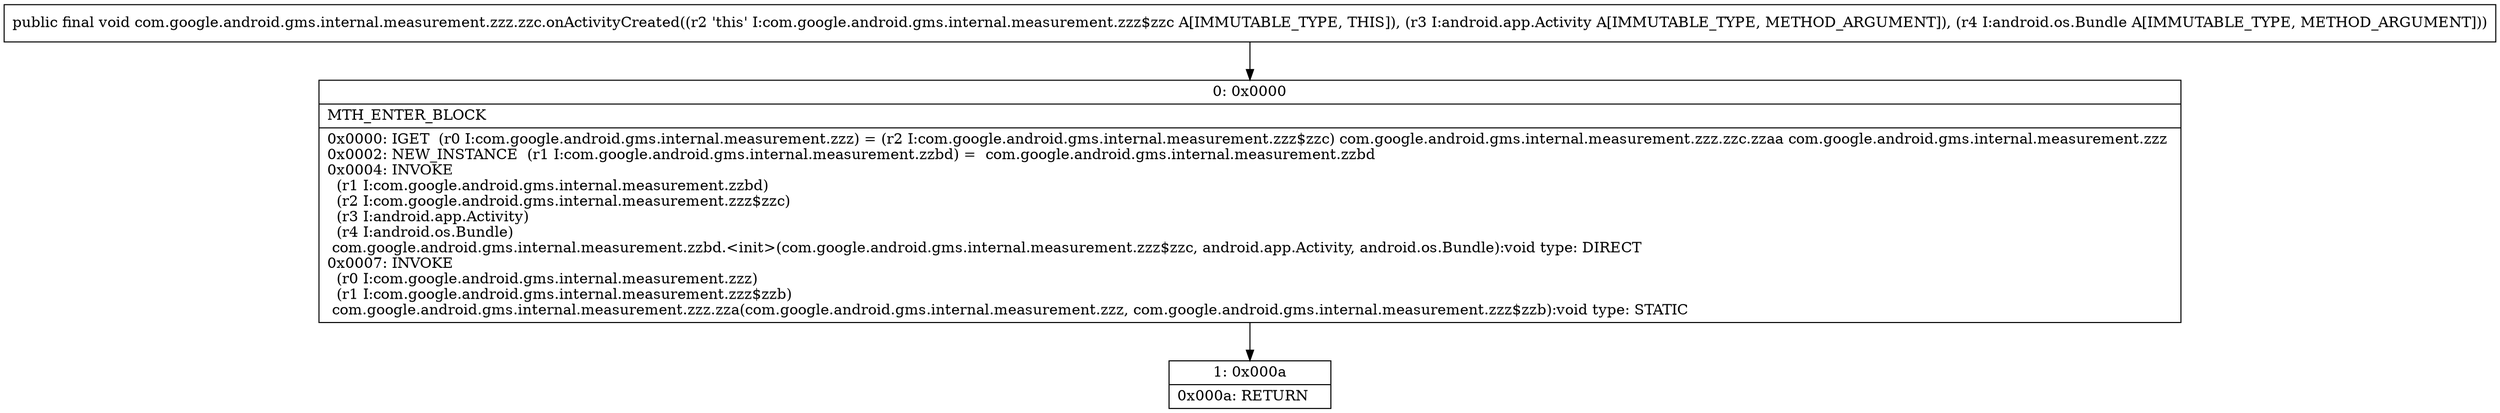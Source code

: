 digraph "CFG forcom.google.android.gms.internal.measurement.zzz.zzc.onActivityCreated(Landroid\/app\/Activity;Landroid\/os\/Bundle;)V" {
Node_0 [shape=record,label="{0\:\ 0x0000|MTH_ENTER_BLOCK\l|0x0000: IGET  (r0 I:com.google.android.gms.internal.measurement.zzz) = (r2 I:com.google.android.gms.internal.measurement.zzz$zzc) com.google.android.gms.internal.measurement.zzz.zzc.zzaa com.google.android.gms.internal.measurement.zzz \l0x0002: NEW_INSTANCE  (r1 I:com.google.android.gms.internal.measurement.zzbd) =  com.google.android.gms.internal.measurement.zzbd \l0x0004: INVOKE  \l  (r1 I:com.google.android.gms.internal.measurement.zzbd)\l  (r2 I:com.google.android.gms.internal.measurement.zzz$zzc)\l  (r3 I:android.app.Activity)\l  (r4 I:android.os.Bundle)\l com.google.android.gms.internal.measurement.zzbd.\<init\>(com.google.android.gms.internal.measurement.zzz$zzc, android.app.Activity, android.os.Bundle):void type: DIRECT \l0x0007: INVOKE  \l  (r0 I:com.google.android.gms.internal.measurement.zzz)\l  (r1 I:com.google.android.gms.internal.measurement.zzz$zzb)\l com.google.android.gms.internal.measurement.zzz.zza(com.google.android.gms.internal.measurement.zzz, com.google.android.gms.internal.measurement.zzz$zzb):void type: STATIC \l}"];
Node_1 [shape=record,label="{1\:\ 0x000a|0x000a: RETURN   \l}"];
MethodNode[shape=record,label="{public final void com.google.android.gms.internal.measurement.zzz.zzc.onActivityCreated((r2 'this' I:com.google.android.gms.internal.measurement.zzz$zzc A[IMMUTABLE_TYPE, THIS]), (r3 I:android.app.Activity A[IMMUTABLE_TYPE, METHOD_ARGUMENT]), (r4 I:android.os.Bundle A[IMMUTABLE_TYPE, METHOD_ARGUMENT])) }"];
MethodNode -> Node_0;
Node_0 -> Node_1;
}

